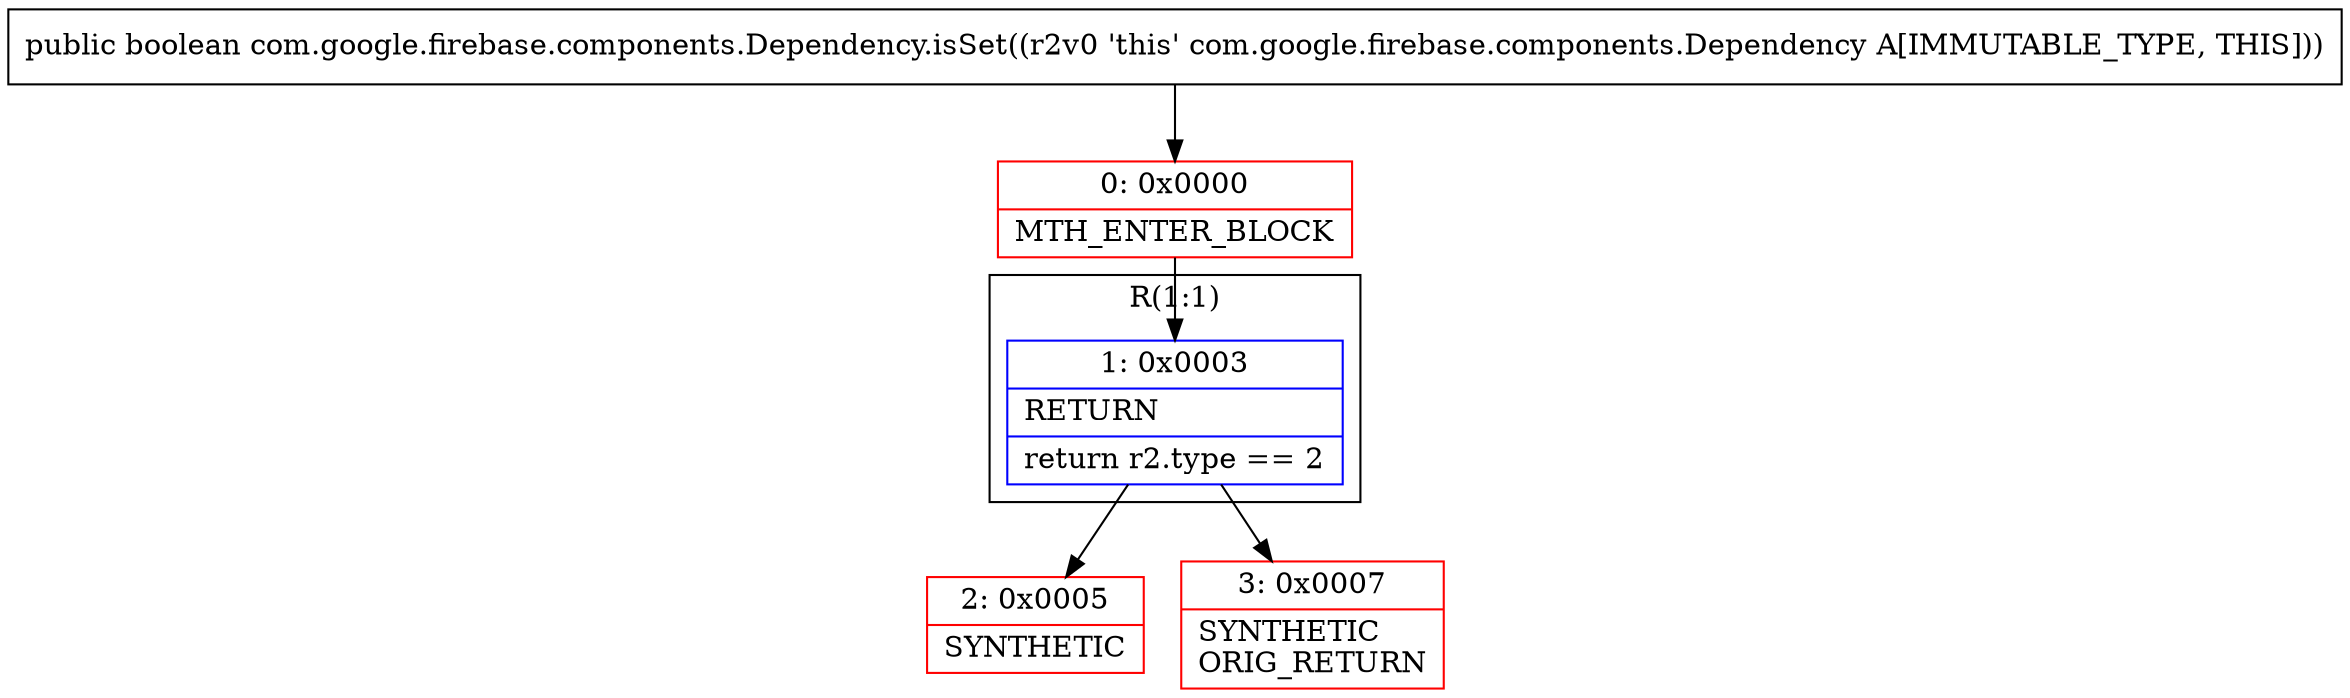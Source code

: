 digraph "CFG forcom.google.firebase.components.Dependency.isSet()Z" {
subgraph cluster_Region_232235587 {
label = "R(1:1)";
node [shape=record,color=blue];
Node_1 [shape=record,label="{1\:\ 0x0003|RETURN\l|return r2.type == 2\l}"];
}
Node_0 [shape=record,color=red,label="{0\:\ 0x0000|MTH_ENTER_BLOCK\l}"];
Node_2 [shape=record,color=red,label="{2\:\ 0x0005|SYNTHETIC\l}"];
Node_3 [shape=record,color=red,label="{3\:\ 0x0007|SYNTHETIC\lORIG_RETURN\l}"];
MethodNode[shape=record,label="{public boolean com.google.firebase.components.Dependency.isSet((r2v0 'this' com.google.firebase.components.Dependency A[IMMUTABLE_TYPE, THIS])) }"];
MethodNode -> Node_0;
Node_1 -> Node_2;
Node_1 -> Node_3;
Node_0 -> Node_1;
}


